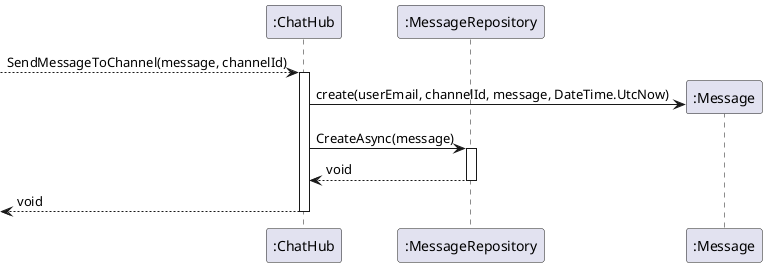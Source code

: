 @startuml Send Chat Message

participant ":ChatHub" as hub
participant ":MessageRepository" as repository
participant ":Message" as message
--> hub : SendMessageToChannel(message, channelId)
activate hub
hub -> message ** : create(userEmail, channelId, message, DateTime.UtcNow)

hub -> repository: CreateAsync(message)
activate repository
repository --> hub: void
deactivate repository
<-- hub: void
deactivate hub
@enduml